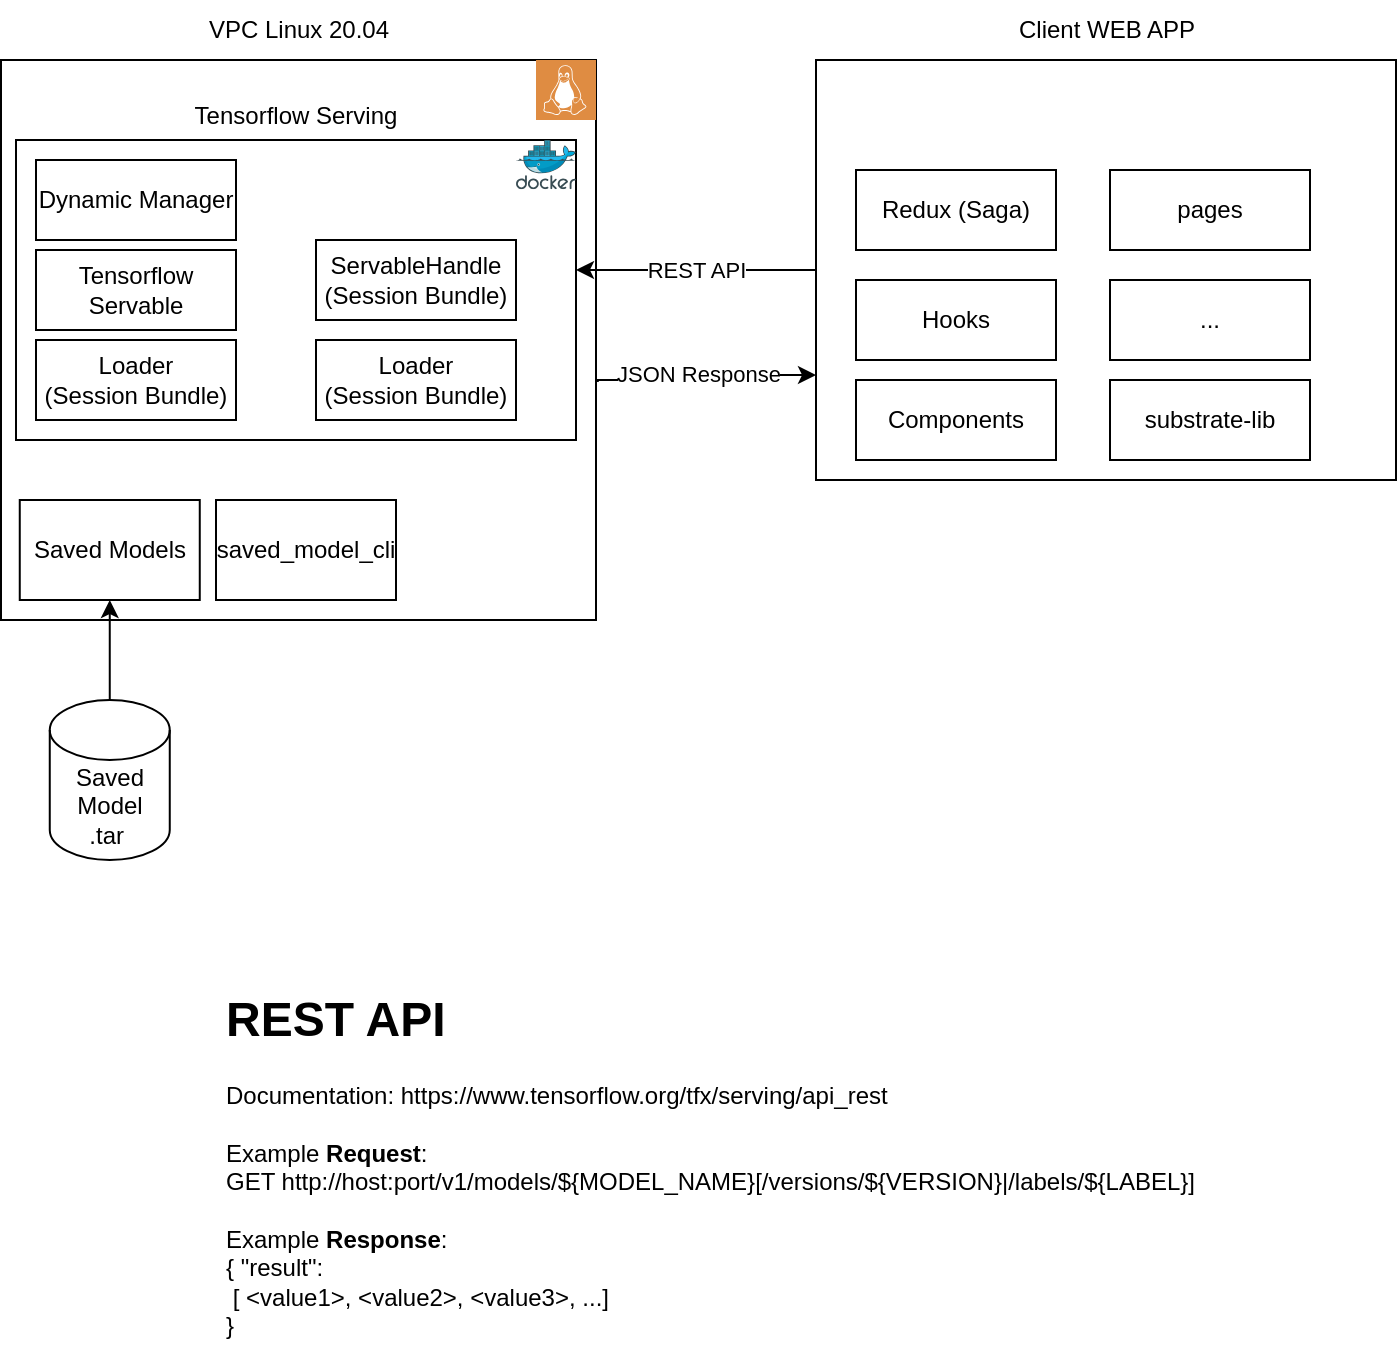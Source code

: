 <mxfile version="18.1.3" type="github">
  <diagram id="jJaBQTyBDUhV9YVnCVPJ" name="Page-1">
    <mxGraphModel dx="1423" dy="684" grid="1" gridSize="10" guides="1" tooltips="1" connect="1" arrows="1" fold="1" page="1" pageScale="1" pageWidth="850" pageHeight="1100" math="0" shadow="0">
      <root>
        <mxCell id="0" />
        <mxCell id="1" parent="0" />
        <mxCell id="Sa7abBf8-B4ZEbGXJUth-2" value="VPC Linux 20.04" style="text;html=1;strokeColor=none;fillColor=none;align=center;verticalAlign=middle;whiteSpace=wrap;rounded=0;" parent="1" vertex="1">
          <mxGeometry x="201.88" y="270" width="98.75" height="30" as="geometry" />
        </mxCell>
        <mxCell id="Sa7abBf8-B4ZEbGXJUth-14" style="edgeStyle=orthogonalEdgeStyle;rounded=0;orthogonalLoop=1;jettySize=auto;html=1;entryX=0;entryY=0.75;entryDx=0;entryDy=0;exitX=1.003;exitY=0.575;exitDx=0;exitDy=0;exitPerimeter=0;" parent="1" source="Sa7abBf8-B4ZEbGXJUth-3" target="Sa7abBf8-B4ZEbGXJUth-9" edge="1">
          <mxGeometry relative="1" as="geometry">
            <Array as="points">
              <mxPoint x="401" y="460" />
              <mxPoint x="455" y="460" />
              <mxPoint x="455" y="458" />
            </Array>
          </mxGeometry>
        </mxCell>
        <mxCell id="Sa7abBf8-B4ZEbGXJUth-15" value="JSON Response" style="edgeLabel;html=1;align=center;verticalAlign=middle;resizable=0;points=[];" parent="Sa7abBf8-B4ZEbGXJUth-14" vertex="1" connectable="0">
          <mxGeometry x="-0.098" y="3" relative="1" as="geometry">
            <mxPoint as="offset" />
          </mxGeometry>
        </mxCell>
        <mxCell id="Sa7abBf8-B4ZEbGXJUth-3" value="" style="rounded=0;whiteSpace=wrap;html=1;" parent="1" vertex="1">
          <mxGeometry x="102.5" y="300" width="297.5" height="280" as="geometry" />
        </mxCell>
        <mxCell id="Sa7abBf8-B4ZEbGXJUth-5" value="" style="sketch=0;pointerEvents=1;shadow=0;dashed=0;html=1;strokeColor=none;fillColor=#DF8C42;labelPosition=center;verticalLabelPosition=bottom;verticalAlign=top;align=center;outlineConnect=0;shape=mxgraph.veeam2.linux;" parent="1" vertex="1">
          <mxGeometry x="370" y="300" width="30" height="30" as="geometry" />
        </mxCell>
        <mxCell id="Sa7abBf8-B4ZEbGXJUth-6" value="" style="rounded=0;whiteSpace=wrap;html=1;" parent="1" vertex="1">
          <mxGeometry x="110" y="340" width="280" height="150" as="geometry" />
        </mxCell>
        <mxCell id="Sa7abBf8-B4ZEbGXJUth-7" value="" style="sketch=0;aspect=fixed;html=1;points=[];align=center;image;fontSize=12;image=img/lib/mscae/Docker.svg;" parent="1" vertex="1">
          <mxGeometry x="360" y="340" width="30" height="24.6" as="geometry" />
        </mxCell>
        <mxCell id="Sa7abBf8-B4ZEbGXJUth-8" value="Tensorflow Servable" style="rounded=0;whiteSpace=wrap;html=1;" parent="1" vertex="1">
          <mxGeometry x="120" y="395" width="100" height="40" as="geometry" />
        </mxCell>
        <mxCell id="Sa7abBf8-B4ZEbGXJUth-11" value="REST API" style="edgeStyle=orthogonalEdgeStyle;rounded=0;orthogonalLoop=1;jettySize=auto;html=1;" parent="1" source="Sa7abBf8-B4ZEbGXJUth-9" edge="1">
          <mxGeometry relative="1" as="geometry">
            <mxPoint x="390" y="405" as="targetPoint" />
          </mxGeometry>
        </mxCell>
        <mxCell id="Sa7abBf8-B4ZEbGXJUth-9" value="" style="rounded=0;whiteSpace=wrap;html=1;" parent="1" vertex="1">
          <mxGeometry x="510" y="300" width="290" height="210" as="geometry" />
        </mxCell>
        <mxCell id="Sa7abBf8-B4ZEbGXJUth-10" value="Client WEB APP" style="text;html=1;strokeColor=none;fillColor=none;align=center;verticalAlign=middle;whiteSpace=wrap;rounded=0;" parent="1" vertex="1">
          <mxGeometry x="605.62" y="270" width="98.75" height="30" as="geometry" />
        </mxCell>
        <mxCell id="Sa7abBf8-B4ZEbGXJUth-16" value="&lt;h1&gt;REST API&amp;nbsp;&lt;/h1&gt;Documentation: https://www.tensorflow.org/tfx/serving/api_rest&lt;div&gt;&lt;br&gt;&lt;/div&gt;&lt;div&gt;Example &lt;b&gt;Request&lt;/b&gt;:&lt;/div&gt;&lt;div&gt;GET http://host:port/v1/models/${MODEL_NAME}[/versions/${VERSION}|/labels/${LABEL}]&lt;br&gt;&lt;/div&gt;&lt;div&gt;&lt;br&gt;&lt;/div&gt;&lt;div&gt;Example &lt;b&gt;Response&lt;/b&gt;:&lt;/div&gt;&lt;div&gt;{ &quot;result&quot;:&amp;nbsp;&lt;/div&gt;&lt;div&gt;&lt;span style=&quot;white-space: pre;&quot;&gt; &lt;/span&gt;[ &amp;lt;value1&amp;gt;, &amp;lt;value2&amp;gt;, &amp;lt;value3&amp;gt;, ...]&amp;nbsp;&lt;/div&gt;&lt;div&gt;}&lt;br&gt;&lt;/div&gt;&lt;p&gt;&lt;br&gt;&lt;/p&gt;&lt;p&gt;&lt;br&gt;&lt;/p&gt;&lt;p&gt;&lt;br&gt;&lt;/p&gt;" style="text;html=1;strokeColor=none;fillColor=none;spacing=5;spacingTop=-20;whiteSpace=wrap;overflow=hidden;rounded=0;" parent="1" vertex="1">
          <mxGeometry x="210" y="760" width="510" height="190" as="geometry" />
        </mxCell>
        <mxCell id="Sa7abBf8-B4ZEbGXJUth-17" value="" style="shape=image;html=1;verticalAlign=top;verticalLabelPosition=bottom;labelBackgroundColor=#ffffff;imageAspect=0;aspect=fixed;image=https://cdn1.iconfinder.com/data/icons/unicons-line-vol-5/24/react-128.png" parent="1" vertex="1">
          <mxGeometry x="757" y="300" width="43" height="43" as="geometry" />
        </mxCell>
        <mxCell id="Sa7abBf8-B4ZEbGXJUth-18" value="Loader &lt;br&gt;(Session Bundle)" style="rounded=0;whiteSpace=wrap;html=1;" parent="1" vertex="1">
          <mxGeometry x="120" y="440" width="100" height="40" as="geometry" />
        </mxCell>
        <mxCell id="Sa7abBf8-B4ZEbGXJUth-19" value="Loader &lt;br&gt;(Session Bundle)" style="rounded=0;whiteSpace=wrap;html=1;" parent="1" vertex="1">
          <mxGeometry x="260" y="440" width="100" height="40" as="geometry" />
        </mxCell>
        <mxCell id="Sa7abBf8-B4ZEbGXJUth-20" value="Dynamic Manager" style="rounded=0;whiteSpace=wrap;html=1;" parent="1" vertex="1">
          <mxGeometry x="120" y="350" width="100" height="40" as="geometry" />
        </mxCell>
        <mxCell id="Sa7abBf8-B4ZEbGXJUth-21" value="ServableHandle&lt;br&gt;(Session Bundle)" style="rounded=0;whiteSpace=wrap;html=1;" parent="1" vertex="1">
          <mxGeometry x="260" y="390" width="100" height="40" as="geometry" />
        </mxCell>
        <mxCell id="Sa7abBf8-B4ZEbGXJUth-22" value="Tensorflow Serving" style="text;html=1;strokeColor=none;fillColor=none;align=center;verticalAlign=middle;whiteSpace=wrap;rounded=0;" parent="1" vertex="1">
          <mxGeometry x="195.94" y="313" width="108.13" height="30" as="geometry" />
        </mxCell>
        <mxCell id="Sa7abBf8-B4ZEbGXJUth-24" value="Components" style="rounded=0;whiteSpace=wrap;html=1;" parent="1" vertex="1">
          <mxGeometry x="530" y="460" width="100" height="40" as="geometry" />
        </mxCell>
        <mxCell id="Sa7abBf8-B4ZEbGXJUth-25" value="substrate-lib" style="rounded=0;whiteSpace=wrap;html=1;" parent="1" vertex="1">
          <mxGeometry x="657" y="460" width="100" height="40" as="geometry" />
        </mxCell>
        <mxCell id="Sa7abBf8-B4ZEbGXJUth-26" value="Hooks" style="rounded=0;whiteSpace=wrap;html=1;" parent="1" vertex="1">
          <mxGeometry x="530" y="410" width="100" height="40" as="geometry" />
        </mxCell>
        <mxCell id="Sa7abBf8-B4ZEbGXJUth-27" value="Redux (Saga)" style="rounded=0;whiteSpace=wrap;html=1;" parent="1" vertex="1">
          <mxGeometry x="530" y="355" width="100" height="40" as="geometry" />
        </mxCell>
        <mxCell id="Sa7abBf8-B4ZEbGXJUth-28" value="pages" style="rounded=0;whiteSpace=wrap;html=1;" parent="1" vertex="1">
          <mxGeometry x="657" y="355" width="100" height="40" as="geometry" />
        </mxCell>
        <mxCell id="Sa7abBf8-B4ZEbGXJUth-29" value="..." style="rounded=0;whiteSpace=wrap;html=1;" parent="1" vertex="1">
          <mxGeometry x="657" y="410" width="100" height="40" as="geometry" />
        </mxCell>
        <mxCell id="jX-qM-ruEMWtt13yXe6C-1" value="Saved Models" style="rounded=0;whiteSpace=wrap;html=1;" parent="1" vertex="1">
          <mxGeometry x="111.88" y="520" width="90" height="50" as="geometry" />
        </mxCell>
        <mxCell id="8B0uCuFz0-IsiGkV0sNn-2" style="edgeStyle=orthogonalEdgeStyle;rounded=0;orthogonalLoop=1;jettySize=auto;html=1;entryX=0.5;entryY=1;entryDx=0;entryDy=0;" edge="1" parent="1" source="jX-qM-ruEMWtt13yXe6C-2" target="jX-qM-ruEMWtt13yXe6C-1">
          <mxGeometry relative="1" as="geometry" />
        </mxCell>
        <mxCell id="jX-qM-ruEMWtt13yXe6C-2" value="Saved Model&lt;br&gt;.tar&amp;nbsp;" style="shape=cylinder3;whiteSpace=wrap;html=1;boundedLbl=1;backgroundOutline=1;size=15;" parent="1" vertex="1">
          <mxGeometry x="126.88" y="620" width="60" height="80" as="geometry" />
        </mxCell>
        <mxCell id="8B0uCuFz0-IsiGkV0sNn-1" value="saved_model_cli" style="rounded=0;whiteSpace=wrap;html=1;" vertex="1" parent="1">
          <mxGeometry x="210" y="520" width="90" height="50" as="geometry" />
        </mxCell>
      </root>
    </mxGraphModel>
  </diagram>
</mxfile>
